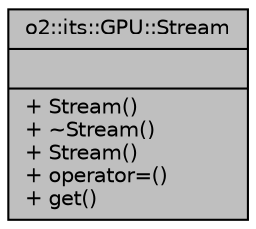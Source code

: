 digraph "o2::its::GPU::Stream"
{
 // INTERACTIVE_SVG=YES
  bgcolor="transparent";
  edge [fontname="Helvetica",fontsize="10",labelfontname="Helvetica",labelfontsize="10"];
  node [fontname="Helvetica",fontsize="10",shape=record];
  Node1 [label="{o2::its::GPU::Stream\n||+ Stream()\l+ ~Stream()\l+ Stream()\l+ operator=()\l+ get()\l}",height=0.2,width=0.4,color="black", fillcolor="grey75", style="filled", fontcolor="black"];
}
